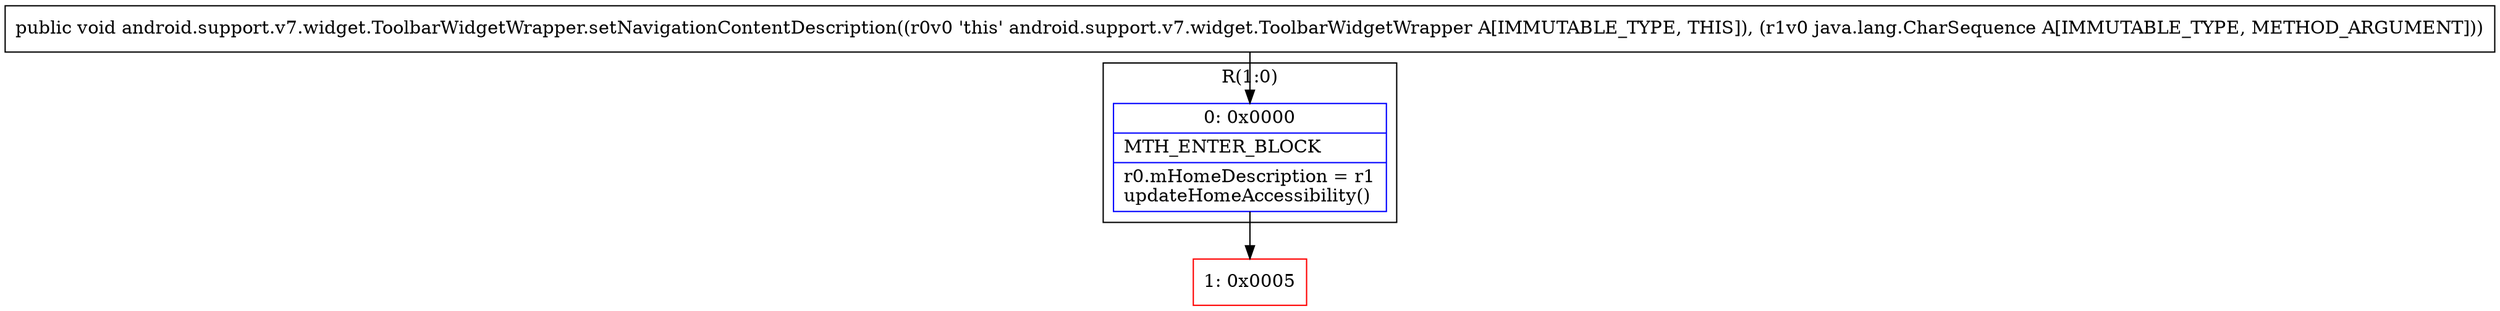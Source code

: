 digraph "CFG forandroid.support.v7.widget.ToolbarWidgetWrapper.setNavigationContentDescription(Ljava\/lang\/CharSequence;)V" {
subgraph cluster_Region_832149981 {
label = "R(1:0)";
node [shape=record,color=blue];
Node_0 [shape=record,label="{0\:\ 0x0000|MTH_ENTER_BLOCK\l|r0.mHomeDescription = r1\lupdateHomeAccessibility()\l}"];
}
Node_1 [shape=record,color=red,label="{1\:\ 0x0005}"];
MethodNode[shape=record,label="{public void android.support.v7.widget.ToolbarWidgetWrapper.setNavigationContentDescription((r0v0 'this' android.support.v7.widget.ToolbarWidgetWrapper A[IMMUTABLE_TYPE, THIS]), (r1v0 java.lang.CharSequence A[IMMUTABLE_TYPE, METHOD_ARGUMENT])) }"];
MethodNode -> Node_0;
Node_0 -> Node_1;
}

